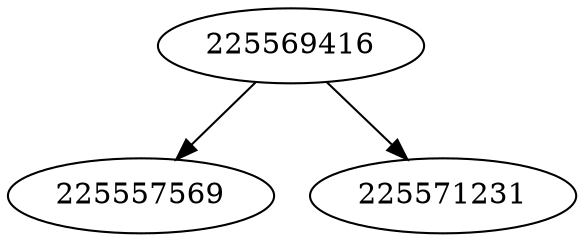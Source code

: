 strict digraph  {
225569416;
225557569;
225571231;
225569416 -> 225571231;
225569416 -> 225557569;
}
